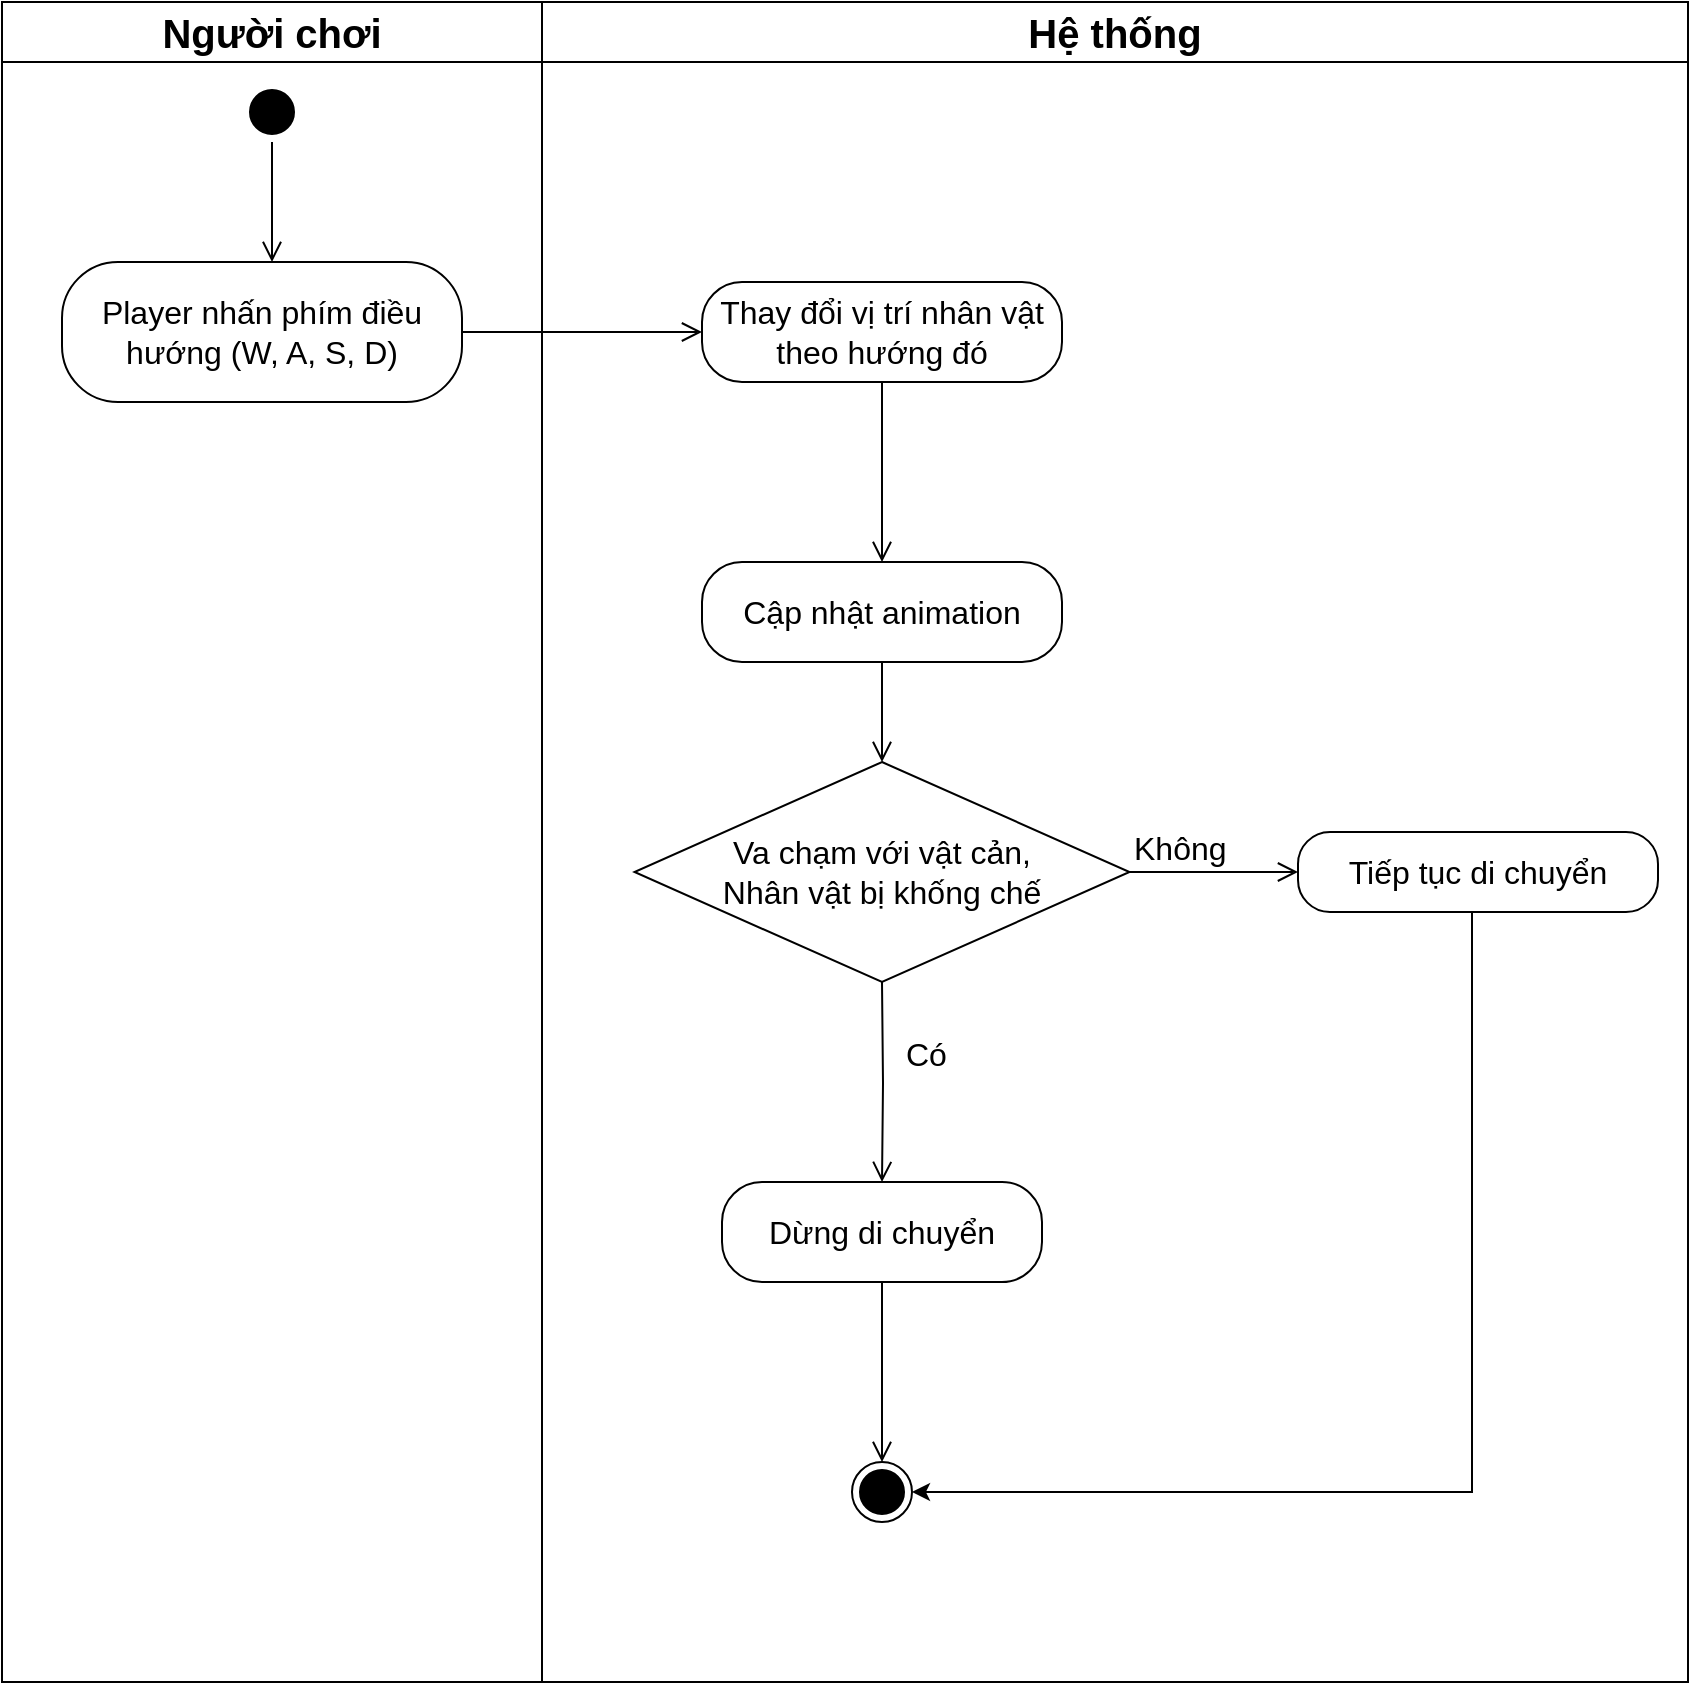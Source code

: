 <mxfile version="24.7.17">
  <diagram name="Page-1" id="oTrOYGLivgZ2FlojLhGs">
    <mxGraphModel dx="1569" dy="1171" grid="0" gridSize="10" guides="1" tooltips="1" connect="1" arrows="1" fold="1" page="1" pageScale="1" pageWidth="850" pageHeight="1100" math="0" shadow="0">
      <root>
        <mxCell id="0" />
        <mxCell id="1" parent="0" />
        <mxCell id="ScYjP6Ix7NkLDiKY-NXe-3" value="&lt;span style=&quot;font-size: 20px;&quot;&gt;Người chơi&lt;/span&gt;" style="swimlane;whiteSpace=wrap;html=1;startSize=30;" vertex="1" parent="1">
          <mxGeometry x="3" y="108" width="270" height="840" as="geometry" />
        </mxCell>
        <mxCell id="ScYjP6Ix7NkLDiKY-NXe-4" value="" style="ellipse;html=1;shape=startState;fillColor=#000000;strokeColor=#000000;" vertex="1" parent="ScYjP6Ix7NkLDiKY-NXe-3">
          <mxGeometry x="120" y="40" width="30" height="30" as="geometry" />
        </mxCell>
        <mxCell id="ScYjP6Ix7NkLDiKY-NXe-5" value="" style="edgeStyle=orthogonalEdgeStyle;html=1;verticalAlign=bottom;endArrow=open;endSize=8;strokeColor=#000000;rounded=0;" edge="1" parent="ScYjP6Ix7NkLDiKY-NXe-3" source="ScYjP6Ix7NkLDiKY-NXe-4">
          <mxGeometry relative="1" as="geometry">
            <mxPoint x="135" y="130" as="targetPoint" />
          </mxGeometry>
        </mxCell>
        <mxCell id="ScYjP6Ix7NkLDiKY-NXe-6" value="&lt;font style=&quot;font-size: 16px;&quot;&gt;Player nhấn phím điều hướng (W, A, S, D)&lt;/font&gt;" style="rounded=1;whiteSpace=wrap;html=1;arcSize=40;fontColor=#000000;fillColor=#FFFFFF;strokeColor=#000000;" vertex="1" parent="ScYjP6Ix7NkLDiKY-NXe-3">
          <mxGeometry x="30" y="130" width="200" height="70" as="geometry" />
        </mxCell>
        <mxCell id="ScYjP6Ix7NkLDiKY-NXe-7" value="" style="edgeStyle=orthogonalEdgeStyle;html=1;verticalAlign=bottom;endArrow=open;endSize=8;strokeColor=#000000;rounded=0;" edge="1" parent="ScYjP6Ix7NkLDiKY-NXe-3" source="ScYjP6Ix7NkLDiKY-NXe-6">
          <mxGeometry relative="1" as="geometry">
            <mxPoint x="350" y="165" as="targetPoint" />
          </mxGeometry>
        </mxCell>
        <mxCell id="ScYjP6Ix7NkLDiKY-NXe-8" value="&lt;span style=&quot;font-size: 20px;&quot;&gt;Hệ thống&lt;/span&gt;" style="swimlane;whiteSpace=wrap;html=1;startSize=30;" vertex="1" parent="1">
          <mxGeometry x="273" y="108" width="573" height="840" as="geometry" />
        </mxCell>
        <mxCell id="ScYjP6Ix7NkLDiKY-NXe-9" value="&lt;font style=&quot;font-size: 16px;&quot;&gt;Thay đổi vị trí nhân vật theo hướng đó&lt;/font&gt;" style="rounded=1;whiteSpace=wrap;html=1;arcSize=40;fontColor=#000000;fillColor=#ffffff;strokeColor=#000000;" vertex="1" parent="ScYjP6Ix7NkLDiKY-NXe-8">
          <mxGeometry x="80" y="140" width="180" height="50" as="geometry" />
        </mxCell>
        <mxCell id="ScYjP6Ix7NkLDiKY-NXe-10" value="" style="edgeStyle=orthogonalEdgeStyle;html=1;verticalAlign=bottom;endArrow=open;endSize=8;strokeColor=#000000;rounded=0;" edge="1" parent="ScYjP6Ix7NkLDiKY-NXe-8" source="ScYjP6Ix7NkLDiKY-NXe-9">
          <mxGeometry relative="1" as="geometry">
            <mxPoint x="170" y="280" as="targetPoint" />
          </mxGeometry>
        </mxCell>
        <mxCell id="ScYjP6Ix7NkLDiKY-NXe-17" value="&lt;font style=&quot;font-size: 16px;&quot;&gt;Va chạm với vật cản,&lt;/font&gt;&lt;div&gt;&lt;font style=&quot;font-size: 16px;&quot;&gt;Nhân vật bị khống chế&lt;/font&gt;&lt;/div&gt;" style="rhombus;whiteSpace=wrap;html=1;fontColor=#000000;fillColor=#FFFFFF;strokeColor=#000000;" vertex="1" parent="ScYjP6Ix7NkLDiKY-NXe-8">
          <mxGeometry x="46.25" y="380" width="247.5" height="110" as="geometry" />
        </mxCell>
        <mxCell id="ScYjP6Ix7NkLDiKY-NXe-18" value="&lt;font style=&quot;font-size: 16px;&quot;&gt;Không&lt;/font&gt;" style="edgeStyle=orthogonalEdgeStyle;html=1;align=left;verticalAlign=bottom;endArrow=open;endSize=8;strokeColor=#000000;rounded=0;" edge="1" source="ScYjP6Ix7NkLDiKY-NXe-17" parent="ScYjP6Ix7NkLDiKY-NXe-8" target="ScYjP6Ix7NkLDiKY-NXe-22">
          <mxGeometry x="-1" relative="1" as="geometry">
            <mxPoint x="420" y="335" as="targetPoint" />
          </mxGeometry>
        </mxCell>
        <mxCell id="ScYjP6Ix7NkLDiKY-NXe-19" value="&lt;font style=&quot;font-size: 16px;&quot;&gt;Có&lt;/font&gt;" style="edgeStyle=orthogonalEdgeStyle;html=1;align=left;verticalAlign=top;endArrow=open;endSize=8;strokeColor=#000000;rounded=0;" edge="1" parent="ScYjP6Ix7NkLDiKY-NXe-8" target="ScYjP6Ix7NkLDiKY-NXe-20">
          <mxGeometry x="-0.6" y="10" relative="1" as="geometry">
            <mxPoint x="170" y="470" as="targetPoint" />
            <mxPoint x="170" y="490" as="sourcePoint" />
            <mxPoint as="offset" />
          </mxGeometry>
        </mxCell>
        <mxCell id="ScYjP6Ix7NkLDiKY-NXe-20" value="&lt;font style=&quot;font-size: 16px;&quot;&gt;Dừng di chuyển&lt;/font&gt;" style="rounded=1;whiteSpace=wrap;html=1;arcSize=40;fontColor=#000000;fillColor=#ffffff;strokeColor=#000000;" vertex="1" parent="ScYjP6Ix7NkLDiKY-NXe-8">
          <mxGeometry x="90" y="590" width="160" height="50" as="geometry" />
        </mxCell>
        <mxCell id="ScYjP6Ix7NkLDiKY-NXe-31" style="edgeStyle=orthogonalEdgeStyle;rounded=0;orthogonalLoop=1;jettySize=auto;html=1;entryX=1;entryY=0.5;entryDx=0;entryDy=0;" edge="1" parent="ScYjP6Ix7NkLDiKY-NXe-8" source="ScYjP6Ix7NkLDiKY-NXe-22" target="ScYjP6Ix7NkLDiKY-NXe-27">
          <mxGeometry relative="1" as="geometry">
            <Array as="points">
              <mxPoint x="465" y="745" />
            </Array>
          </mxGeometry>
        </mxCell>
        <mxCell id="ScYjP6Ix7NkLDiKY-NXe-22" value="&lt;font style=&quot;font-size: 16px;&quot;&gt;Tiếp tục di chuyển&lt;/font&gt;" style="rounded=1;whiteSpace=wrap;html=1;arcSize=40;fontColor=#000000;fillColor=#ffffff;strokeColor=#000000;" vertex="1" parent="ScYjP6Ix7NkLDiKY-NXe-8">
          <mxGeometry x="378" y="415" width="180" height="40" as="geometry" />
        </mxCell>
        <mxCell id="ScYjP6Ix7NkLDiKY-NXe-24" style="edgeStyle=orthogonalEdgeStyle;rounded=0;orthogonalLoop=1;jettySize=auto;html=1;exitX=0.5;exitY=1;exitDx=0;exitDy=0;" edge="1" parent="ScYjP6Ix7NkLDiKY-NXe-8" source="ScYjP6Ix7NkLDiKY-NXe-22" target="ScYjP6Ix7NkLDiKY-NXe-22">
          <mxGeometry relative="1" as="geometry" />
        </mxCell>
        <mxCell id="ScYjP6Ix7NkLDiKY-NXe-27" value="" style="ellipse;html=1;shape=endState;fillColor=#000000;strokeColor=#000000;" vertex="1" parent="ScYjP6Ix7NkLDiKY-NXe-8">
          <mxGeometry x="155" y="730" width="30" height="30" as="geometry" />
        </mxCell>
        <mxCell id="ScYjP6Ix7NkLDiKY-NXe-21" value="" style="edgeStyle=orthogonalEdgeStyle;html=1;verticalAlign=bottom;endArrow=open;endSize=8;strokeColor=#000000;rounded=0;" edge="1" source="ScYjP6Ix7NkLDiKY-NXe-20" parent="ScYjP6Ix7NkLDiKY-NXe-8" target="ScYjP6Ix7NkLDiKY-NXe-27">
          <mxGeometry relative="1" as="geometry">
            <mxPoint x="170" y="630" as="targetPoint" />
          </mxGeometry>
        </mxCell>
        <mxCell id="ScYjP6Ix7NkLDiKY-NXe-28" value="&lt;font style=&quot;font-size: 16px;&quot;&gt;Cập nhật animation&lt;/font&gt;" style="rounded=1;whiteSpace=wrap;html=1;arcSize=40;fontColor=#000000;fillColor=#FFFFFF;strokeColor=#000000;" vertex="1" parent="ScYjP6Ix7NkLDiKY-NXe-8">
          <mxGeometry x="80" y="280" width="180" height="50" as="geometry" />
        </mxCell>
        <mxCell id="ScYjP6Ix7NkLDiKY-NXe-29" value="" style="edgeStyle=orthogonalEdgeStyle;html=1;verticalAlign=bottom;endArrow=open;endSize=8;strokeColor=#000000;rounded=0;" edge="1" source="ScYjP6Ix7NkLDiKY-NXe-28" parent="ScYjP6Ix7NkLDiKY-NXe-8">
          <mxGeometry relative="1" as="geometry">
            <mxPoint x="170" y="380" as="targetPoint" />
          </mxGeometry>
        </mxCell>
      </root>
    </mxGraphModel>
  </diagram>
</mxfile>
